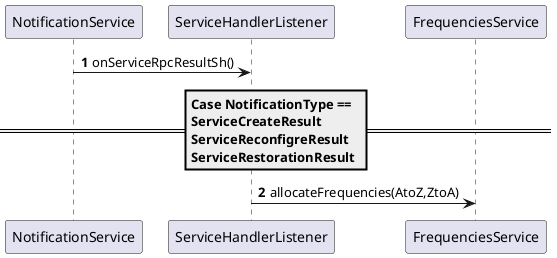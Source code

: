 @startuml
'https://plantuml.com/sequence-diagram

autonumber

NotificationService -> ServiceHandlerListener:onServiceRpcResultSh()
== Case NotificationType ==\nServiceCreateResult\nServiceReconfigreResult\nServiceRestorationResult ==
ServiceHandlerListener -> FrequenciesService:allocateFrequencies(AtoZ,ZtoA)


@enduml

